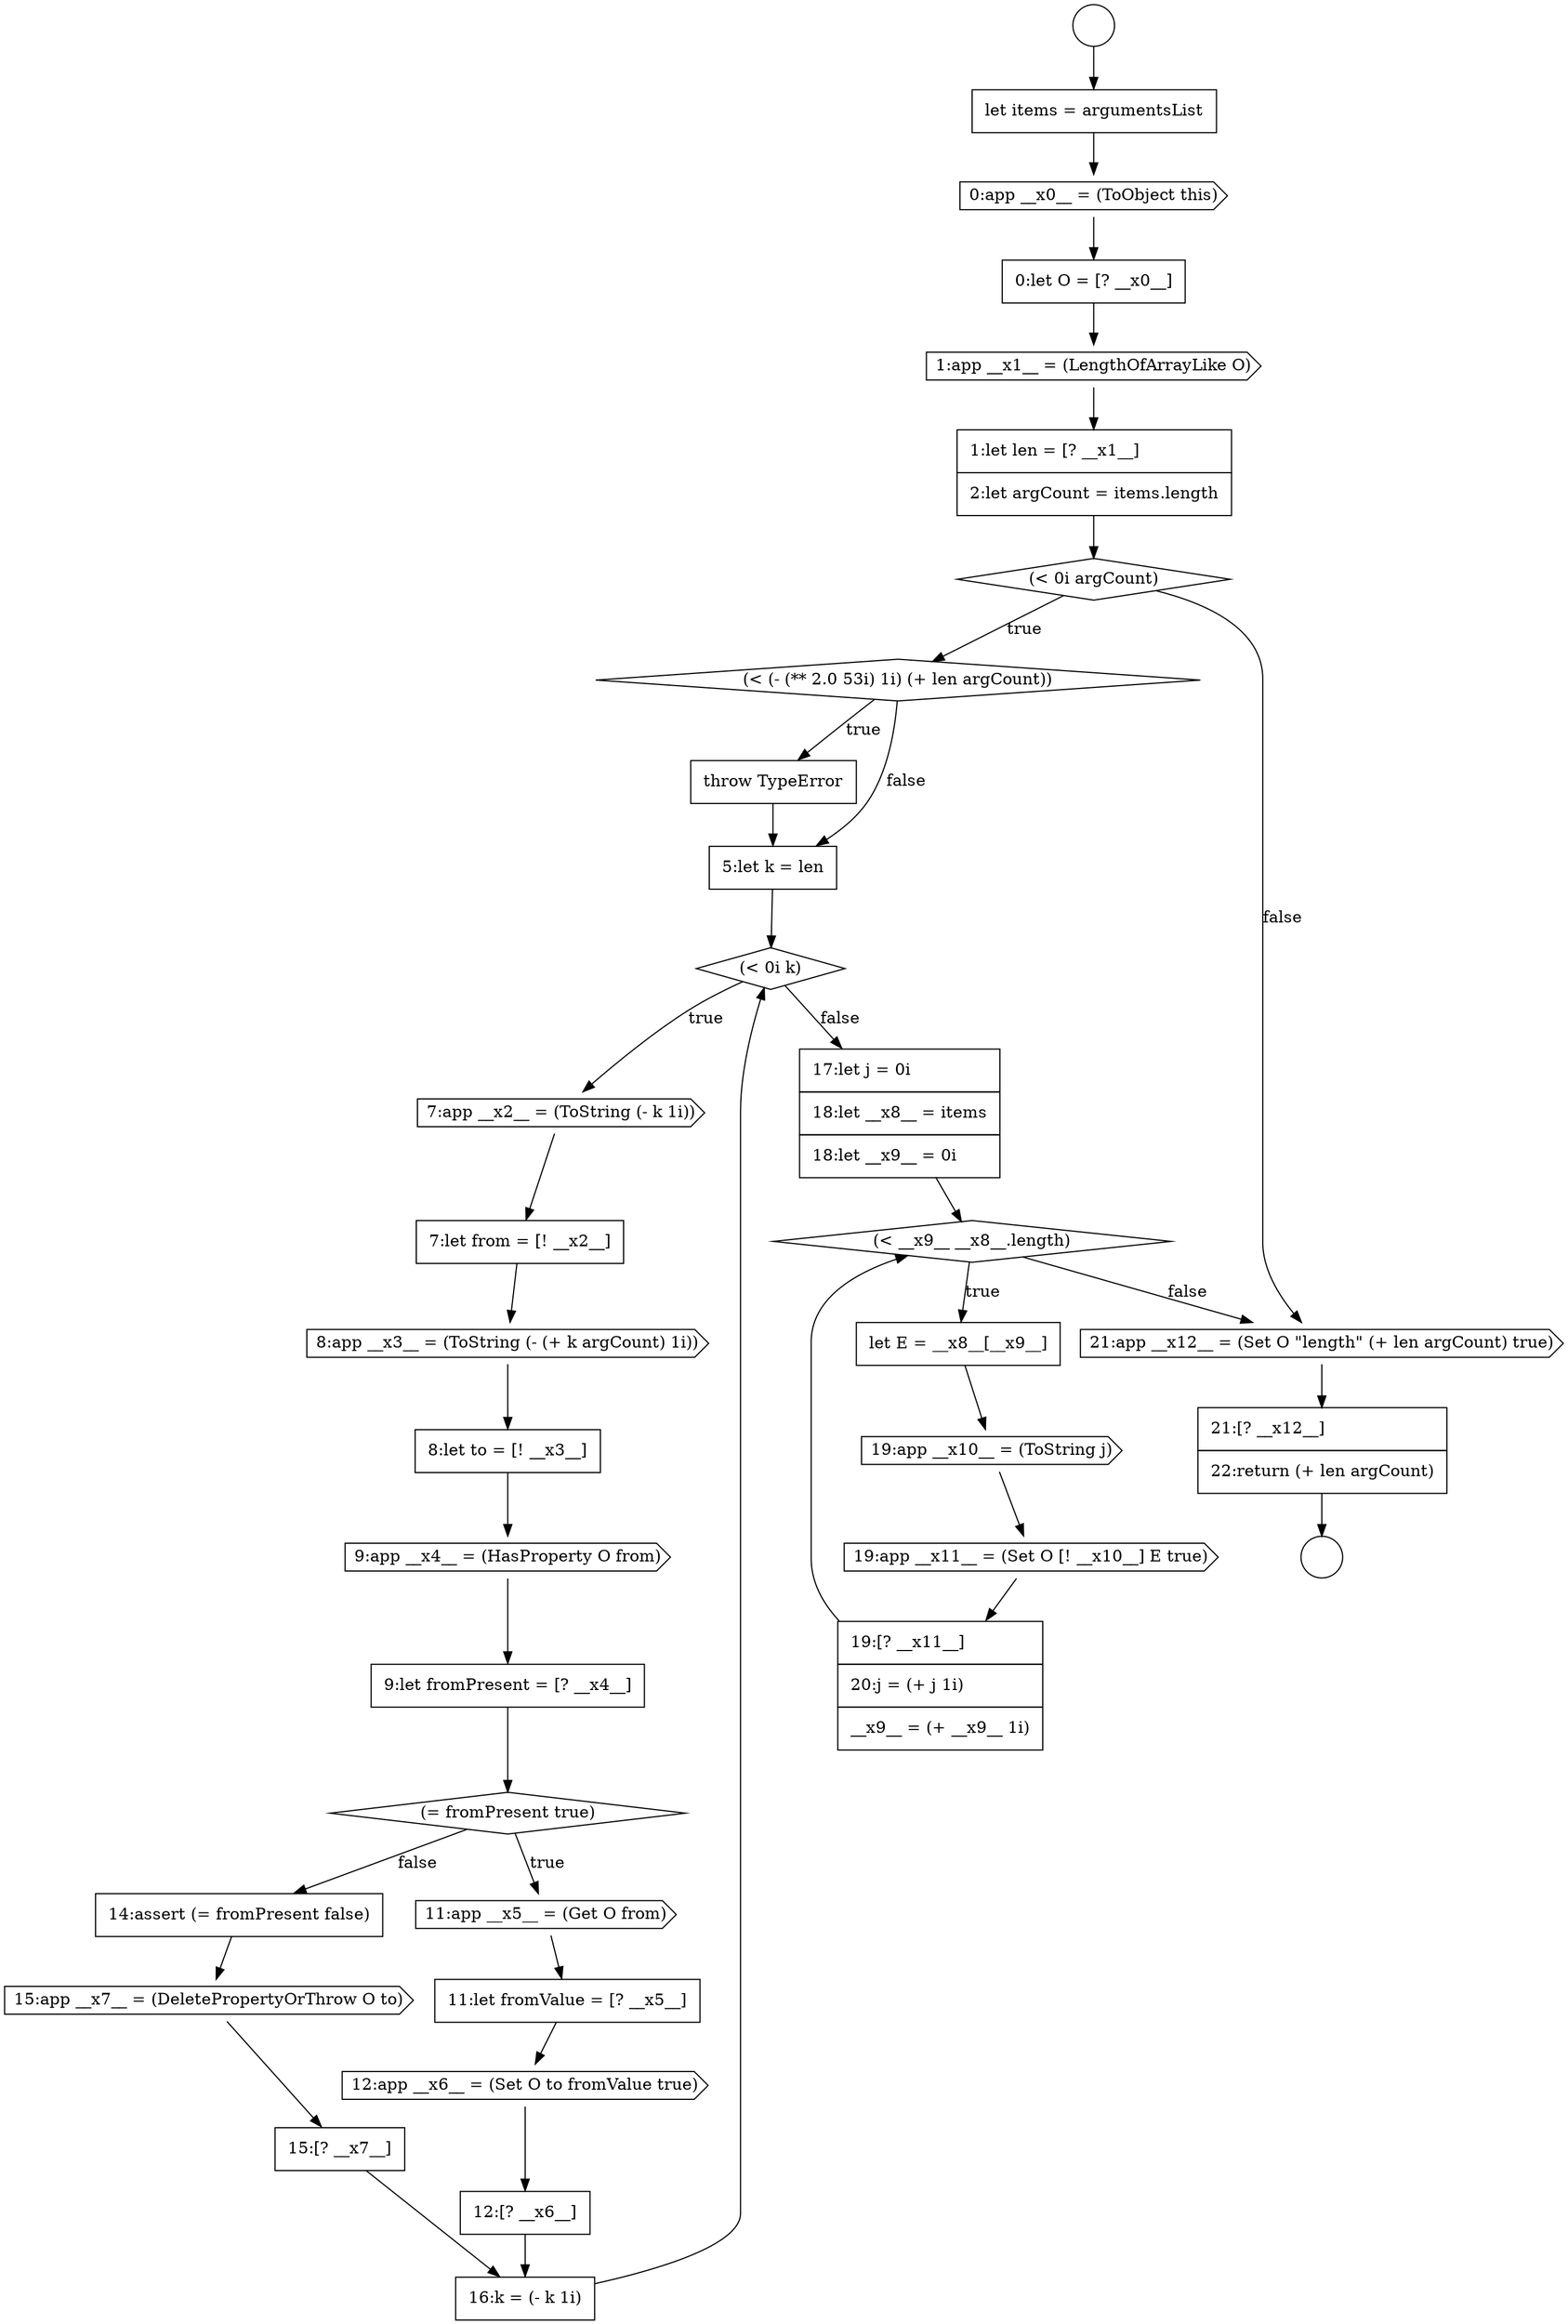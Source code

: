 digraph {
  node0 [shape=circle label=" " color="black" fillcolor="white" style=filled]
  node5 [shape=cds, label=<<font color="black">1:app __x1__ = (LengthOfArrayLike O)</font>> color="black" fillcolor="white" style=filled]
  node10 [shape=none, margin=0, label=<<font color="black">
    <table border="0" cellborder="1" cellspacing="0" cellpadding="10">
      <tr><td align="left">5:let k = len</td></tr>
    </table>
  </font>> color="black" fillcolor="white" style=filled]
  node14 [shape=cds, label=<<font color="black">8:app __x3__ = (ToString (- (+ k argCount) 1i))</font>> color="black" fillcolor="white" style=filled]
  node1 [shape=circle label=" " color="black" fillcolor="white" style=filled]
  node6 [shape=none, margin=0, label=<<font color="black">
    <table border="0" cellborder="1" cellspacing="0" cellpadding="10">
      <tr><td align="left">1:let len = [? __x1__]</td></tr>
      <tr><td align="left">2:let argCount = items.length</td></tr>
    </table>
  </font>> color="black" fillcolor="white" style=filled]
  node9 [shape=none, margin=0, label=<<font color="black">
    <table border="0" cellborder="1" cellspacing="0" cellpadding="10">
      <tr><td align="left">throw TypeError</td></tr>
    </table>
  </font>> color="black" fillcolor="white" style=filled]
  node13 [shape=none, margin=0, label=<<font color="black">
    <table border="0" cellborder="1" cellspacing="0" cellpadding="10">
      <tr><td align="left">7:let from = [! __x2__]</td></tr>
    </table>
  </font>> color="black" fillcolor="white" style=filled]
  node2 [shape=none, margin=0, label=<<font color="black">
    <table border="0" cellborder="1" cellspacing="0" cellpadding="10">
      <tr><td align="left">let items = argumentsList</td></tr>
    </table>
  </font>> color="black" fillcolor="white" style=filled]
  node12 [shape=cds, label=<<font color="black">7:app __x2__ = (ToString (- k 1i))</font>> color="black" fillcolor="white" style=filled]
  node7 [shape=diamond, label=<<font color="black">(&lt; 0i argCount)</font>> color="black" fillcolor="white" style=filled]
  node3 [shape=cds, label=<<font color="black">0:app __x0__ = (ToObject this)</font>> color="black" fillcolor="white" style=filled]
  node18 [shape=diamond, label=<<font color="black">(= fromPresent true)</font>> color="black" fillcolor="white" style=filled]
  node11 [shape=diamond, label=<<font color="black">(&lt; 0i k)</font>> color="black" fillcolor="white" style=filled]
  node8 [shape=diamond, label=<<font color="black">(&lt; (- (** 2.0 53i) 1i) (+ len argCount))</font>> color="black" fillcolor="white" style=filled]
  node4 [shape=none, margin=0, label=<<font color="black">
    <table border="0" cellborder="1" cellspacing="0" cellpadding="10">
      <tr><td align="left">0:let O = [? __x0__]</td></tr>
    </table>
  </font>> color="black" fillcolor="white" style=filled]
  node15 [shape=none, margin=0, label=<<font color="black">
    <table border="0" cellborder="1" cellspacing="0" cellpadding="10">
      <tr><td align="left">8:let to = [! __x3__]</td></tr>
    </table>
  </font>> color="black" fillcolor="white" style=filled]
  node24 [shape=cds, label=<<font color="black">15:app __x7__ = (DeletePropertyOrThrow O to)</font>> color="black" fillcolor="white" style=filled]
  node25 [shape=none, margin=0, label=<<font color="black">
    <table border="0" cellborder="1" cellspacing="0" cellpadding="10">
      <tr><td align="left">15:[? __x7__]</td></tr>
    </table>
  </font>> color="black" fillcolor="white" style=filled]
  node20 [shape=none, margin=0, label=<<font color="black">
    <table border="0" cellborder="1" cellspacing="0" cellpadding="10">
      <tr><td align="left">11:let fromValue = [? __x5__]</td></tr>
    </table>
  </font>> color="black" fillcolor="white" style=filled]
  node29 [shape=none, margin=0, label=<<font color="black">
    <table border="0" cellborder="1" cellspacing="0" cellpadding="10">
      <tr><td align="left">let E = __x8__[__x9__]</td></tr>
    </table>
  </font>> color="black" fillcolor="white" style=filled]
  node28 [shape=diamond, label=<<font color="black">(&lt; __x9__ __x8__.length)</font>> color="black" fillcolor="white" style=filled]
  node21 [shape=cds, label=<<font color="black">12:app __x6__ = (Set O to fromValue true)</font>> color="black" fillcolor="white" style=filled]
  node33 [shape=cds, label=<<font color="black">21:app __x12__ = (Set O &quot;length&quot; (+ len argCount) true)</font>> color="black" fillcolor="white" style=filled]
  node17 [shape=none, margin=0, label=<<font color="black">
    <table border="0" cellborder="1" cellspacing="0" cellpadding="10">
      <tr><td align="left">9:let fromPresent = [? __x4__]</td></tr>
    </table>
  </font>> color="black" fillcolor="white" style=filled]
  node32 [shape=none, margin=0, label=<<font color="black">
    <table border="0" cellborder="1" cellspacing="0" cellpadding="10">
      <tr><td align="left">19:[? __x11__]</td></tr>
      <tr><td align="left">20:j = (+ j 1i)</td></tr>
      <tr><td align="left">__x9__ = (+ __x9__ 1i)</td></tr>
    </table>
  </font>> color="black" fillcolor="white" style=filled]
  node34 [shape=none, margin=0, label=<<font color="black">
    <table border="0" cellborder="1" cellspacing="0" cellpadding="10">
      <tr><td align="left">21:[? __x12__]</td></tr>
      <tr><td align="left">22:return (+ len argCount)</td></tr>
    </table>
  </font>> color="black" fillcolor="white" style=filled]
  node22 [shape=none, margin=0, label=<<font color="black">
    <table border="0" cellborder="1" cellspacing="0" cellpadding="10">
      <tr><td align="left">12:[? __x6__]</td></tr>
    </table>
  </font>> color="black" fillcolor="white" style=filled]
  node27 [shape=none, margin=0, label=<<font color="black">
    <table border="0" cellborder="1" cellspacing="0" cellpadding="10">
      <tr><td align="left">17:let j = 0i</td></tr>
      <tr><td align="left">18:let __x8__ = items</td></tr>
      <tr><td align="left">18:let __x9__ = 0i</td></tr>
    </table>
  </font>> color="black" fillcolor="white" style=filled]
  node16 [shape=cds, label=<<font color="black">9:app __x4__ = (HasProperty O from)</font>> color="black" fillcolor="white" style=filled]
  node31 [shape=cds, label=<<font color="black">19:app __x11__ = (Set O [! __x10__] E true)</font>> color="black" fillcolor="white" style=filled]
  node26 [shape=none, margin=0, label=<<font color="black">
    <table border="0" cellborder="1" cellspacing="0" cellpadding="10">
      <tr><td align="left">16:k = (- k 1i)</td></tr>
    </table>
  </font>> color="black" fillcolor="white" style=filled]
  node23 [shape=none, margin=0, label=<<font color="black">
    <table border="0" cellborder="1" cellspacing="0" cellpadding="10">
      <tr><td align="left">14:assert (= fromPresent false)</td></tr>
    </table>
  </font>> color="black" fillcolor="white" style=filled]
  node30 [shape=cds, label=<<font color="black">19:app __x10__ = (ToString j)</font>> color="black" fillcolor="white" style=filled]
  node19 [shape=cds, label=<<font color="black">11:app __x5__ = (Get O from)</font>> color="black" fillcolor="white" style=filled]
  node29 -> node30 [ color="black"]
  node32 -> node28 [ color="black"]
  node22 -> node26 [ color="black"]
  node6 -> node7 [ color="black"]
  node9 -> node10 [ color="black"]
  node27 -> node28 [ color="black"]
  node10 -> node11 [ color="black"]
  node4 -> node5 [ color="black"]
  node25 -> node26 [ color="black"]
  node21 -> node22 [ color="black"]
  node7 -> node8 [label=<<font color="black">true</font>> color="black"]
  node7 -> node33 [label=<<font color="black">false</font>> color="black"]
  node16 -> node17 [ color="black"]
  node17 -> node18 [ color="black"]
  node33 -> node34 [ color="black"]
  node5 -> node6 [ color="black"]
  node3 -> node4 [ color="black"]
  node2 -> node3 [ color="black"]
  node15 -> node16 [ color="black"]
  node19 -> node20 [ color="black"]
  node13 -> node14 [ color="black"]
  node28 -> node29 [label=<<font color="black">true</font>> color="black"]
  node28 -> node33 [label=<<font color="black">false</font>> color="black"]
  node12 -> node13 [ color="black"]
  node11 -> node12 [label=<<font color="black">true</font>> color="black"]
  node11 -> node27 [label=<<font color="black">false</font>> color="black"]
  node26 -> node11 [ color="black"]
  node0 -> node2 [ color="black"]
  node23 -> node24 [ color="black"]
  node14 -> node15 [ color="black"]
  node31 -> node32 [ color="black"]
  node30 -> node31 [ color="black"]
  node34 -> node1 [ color="black"]
  node20 -> node21 [ color="black"]
  node24 -> node25 [ color="black"]
  node18 -> node19 [label=<<font color="black">true</font>> color="black"]
  node18 -> node23 [label=<<font color="black">false</font>> color="black"]
  node8 -> node9 [label=<<font color="black">true</font>> color="black"]
  node8 -> node10 [label=<<font color="black">false</font>> color="black"]
}
